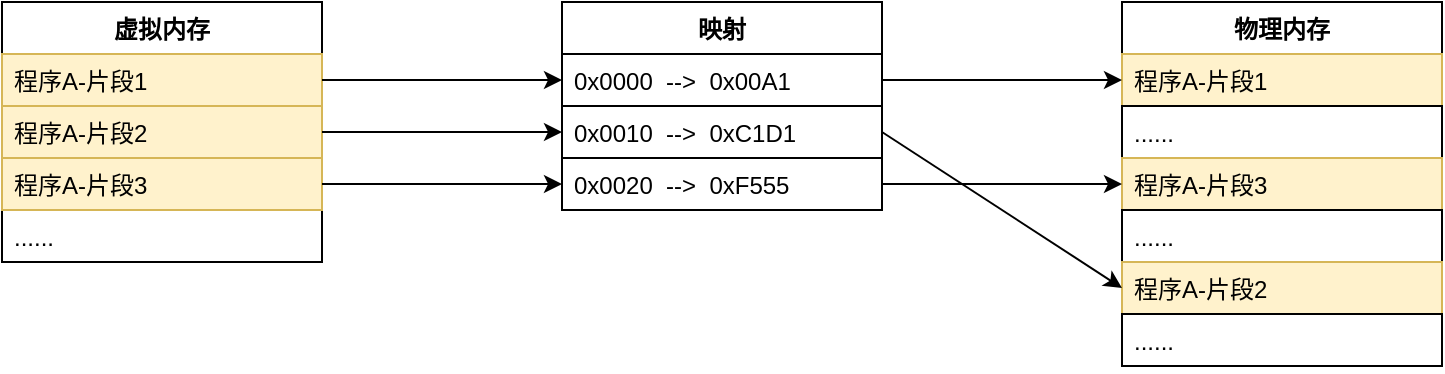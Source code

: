 <mxfile version="14.4.5" type="device" pages="2"><diagram id="GxImR4nzTS1FkwlMQWv8" name="第 1 页"><mxGraphModel dx="1379" dy="774" grid="1" gridSize="10" guides="1" tooltips="1" connect="1" arrows="1" fold="1" page="1" pageScale="1" pageWidth="850" pageHeight="1100" math="0" shadow="0"><root><mxCell id="0"/><mxCell id="1" parent="0"/><mxCell id="rjj0iSIZX93yJs3IPKDj-35" value="" style="group" vertex="1" connectable="0" parent="1"><mxGeometry x="40" y="280" width="160" height="130" as="geometry"/></mxCell><mxCell id="rjj0iSIZX93yJs3IPKDj-28" value="虚拟内存" style="swimlane;fontStyle=1;align=center;verticalAlign=top;childLayout=stackLayout;horizontal=1;startSize=26;horizontalStack=0;resizeParent=1;resizeParentMax=0;resizeLast=0;collapsible=1;marginBottom=0;" vertex="1" parent="rjj0iSIZX93yJs3IPKDj-35"><mxGeometry width="160" height="52" as="geometry"/></mxCell><mxCell id="rjj0iSIZX93yJs3IPKDj-29" value="程序A-片段1" style="text;fillColor=#fff2cc;align=left;verticalAlign=top;spacingLeft=4;spacingRight=4;overflow=hidden;rotatable=0;points=[[0,0.5],[1,0.5]];portConstraint=eastwest;strokeColor=#d6b656;" vertex="1" parent="rjj0iSIZX93yJs3IPKDj-28"><mxGeometry y="26" width="160" height="26" as="geometry"/></mxCell><mxCell id="rjj0iSIZX93yJs3IPKDj-31" value="程序A-片段2" style="text;fillColor=#fff2cc;align=left;verticalAlign=top;spacingLeft=4;spacingRight=4;overflow=hidden;rotatable=0;points=[[0,0.5],[1,0.5]];portConstraint=eastwest;strokeColor=#d6b656;" vertex="1" parent="rjj0iSIZX93yJs3IPKDj-35"><mxGeometry y="52" width="160" height="26" as="geometry"/></mxCell><mxCell id="rjj0iSIZX93yJs3IPKDj-32" value="......" style="text;fillColor=none;align=left;verticalAlign=top;spacingLeft=4;spacingRight=4;overflow=hidden;rotatable=0;points=[[0,0.5],[1,0.5]];portConstraint=eastwest;strokeColor=#000000;" vertex="1" parent="rjj0iSIZX93yJs3IPKDj-35"><mxGeometry y="104" width="160" height="26" as="geometry"/></mxCell><mxCell id="rjj0iSIZX93yJs3IPKDj-33" value="程序A-片段3" style="text;fillColor=#fff2cc;align=left;verticalAlign=top;spacingLeft=4;spacingRight=4;overflow=hidden;rotatable=0;points=[[0,0.5],[1,0.5]];portConstraint=eastwest;strokeColor=#d6b656;" vertex="1" parent="rjj0iSIZX93yJs3IPKDj-35"><mxGeometry y="78" width="160" height="26" as="geometry"/></mxCell><mxCell id="rjj0iSIZX93yJs3IPKDj-36" value="" style="group" vertex="1" connectable="0" parent="1"><mxGeometry x="600" y="280" width="160" height="182" as="geometry"/></mxCell><mxCell id="rjj0iSIZX93yJs3IPKDj-15" value="物理内存" style="swimlane;fontStyle=1;align=center;verticalAlign=top;childLayout=stackLayout;horizontal=1;startSize=26;horizontalStack=0;resizeParent=1;resizeParentMax=0;resizeLast=0;collapsible=1;marginBottom=0;" vertex="1" parent="rjj0iSIZX93yJs3IPKDj-36"><mxGeometry width="160" height="52" as="geometry"/></mxCell><mxCell id="rjj0iSIZX93yJs3IPKDj-22" value="程序A-片段1" style="text;fillColor=#fff2cc;align=left;verticalAlign=top;spacingLeft=4;spacingRight=4;overflow=hidden;rotatable=0;points=[[0,0.5],[1,0.5]];portConstraint=eastwest;strokeColor=#d6b656;" vertex="1" parent="rjj0iSIZX93yJs3IPKDj-15"><mxGeometry y="26" width="160" height="26" as="geometry"/></mxCell><mxCell id="rjj0iSIZX93yJs3IPKDj-23" value="......" style="text;fillColor=none;align=left;verticalAlign=top;spacingLeft=4;spacingRight=4;overflow=hidden;rotatable=0;points=[[0,0.5],[1,0.5]];portConstraint=eastwest;strokeColor=#000000;" vertex="1" parent="rjj0iSIZX93yJs3IPKDj-36"><mxGeometry y="52" width="160" height="26" as="geometry"/></mxCell><mxCell id="rjj0iSIZX93yJs3IPKDj-24" value="程序A-片段3" style="text;fillColor=#fff2cc;align=left;verticalAlign=top;spacingLeft=4;spacingRight=4;overflow=hidden;rotatable=0;points=[[0,0.5],[1,0.5]];portConstraint=eastwest;strokeColor=#d6b656;" vertex="1" parent="rjj0iSIZX93yJs3IPKDj-36"><mxGeometry y="78" width="160" height="26" as="geometry"/></mxCell><mxCell id="rjj0iSIZX93yJs3IPKDj-25" value="......" style="text;fillColor=none;align=left;verticalAlign=top;spacingLeft=4;spacingRight=4;overflow=hidden;rotatable=0;points=[[0,0.5],[1,0.5]];portConstraint=eastwest;strokeColor=#000000;" vertex="1" parent="rjj0iSIZX93yJs3IPKDj-36"><mxGeometry y="104" width="160" height="26" as="geometry"/></mxCell><mxCell id="rjj0iSIZX93yJs3IPKDj-26" value="程序A-片段2" style="text;fillColor=#fff2cc;align=left;verticalAlign=top;spacingLeft=4;spacingRight=4;overflow=hidden;rotatable=0;points=[[0,0.5],[1,0.5]];portConstraint=eastwest;strokeColor=#d6b656;" vertex="1" parent="rjj0iSIZX93yJs3IPKDj-36"><mxGeometry y="130" width="160" height="26" as="geometry"/></mxCell><mxCell id="rjj0iSIZX93yJs3IPKDj-27" value="......" style="text;fillColor=none;align=left;verticalAlign=top;spacingLeft=4;spacingRight=4;overflow=hidden;rotatable=0;points=[[0,0.5],[1,0.5]];portConstraint=eastwest;strokeColor=#000000;" vertex="1" parent="rjj0iSIZX93yJs3IPKDj-36"><mxGeometry y="156" width="160" height="26" as="geometry"/></mxCell><mxCell id="rjj0iSIZX93yJs3IPKDj-37" value="" style="group" vertex="1" connectable="0" parent="1"><mxGeometry x="320" y="280" width="160" height="130" as="geometry"/></mxCell><mxCell id="rjj0iSIZX93yJs3IPKDj-38" value="映射" style="swimlane;fontStyle=1;align=center;verticalAlign=top;childLayout=stackLayout;horizontal=1;startSize=26;horizontalStack=0;resizeParent=1;resizeParentMax=0;resizeLast=0;collapsible=1;marginBottom=0;" vertex="1" parent="rjj0iSIZX93yJs3IPKDj-37"><mxGeometry width="160" height="52" as="geometry"/></mxCell><mxCell id="rjj0iSIZX93yJs3IPKDj-39" value="0x0000  --&gt;  0x00A1" style="text;align=left;verticalAlign=top;spacingLeft=4;spacingRight=4;overflow=hidden;rotatable=0;points=[[0,0.5],[1,0.5]];portConstraint=eastwest;" vertex="1" parent="rjj0iSIZX93yJs3IPKDj-38"><mxGeometry y="26" width="160" height="26" as="geometry"/></mxCell><mxCell id="rjj0iSIZX93yJs3IPKDj-43" value="0x0010  --&gt;  0xC1D1" style="text;align=left;verticalAlign=top;spacingLeft=4;spacingRight=4;overflow=hidden;rotatable=0;points=[[0,0.5],[1,0.5]];portConstraint=eastwest;strokeColor=#000000;" vertex="1" parent="rjj0iSIZX93yJs3IPKDj-37"><mxGeometry y="52" width="160" height="26" as="geometry"/></mxCell><mxCell id="rjj0iSIZX93yJs3IPKDj-48" value="0x0020  --&gt;  0xF555" style="text;align=left;verticalAlign=top;spacingLeft=4;spacingRight=4;overflow=hidden;rotatable=0;points=[[0,0.5],[1,0.5]];portConstraint=eastwest;strokeColor=#000000;" vertex="1" parent="rjj0iSIZX93yJs3IPKDj-37"><mxGeometry y="78" width="160" height="26" as="geometry"/></mxCell><mxCell id="rjj0iSIZX93yJs3IPKDj-49" value="" style="endArrow=classic;html=1;exitX=1;exitY=0.5;exitDx=0;exitDy=0;entryX=0;entryY=0.5;entryDx=0;entryDy=0;" edge="1" parent="1" source="rjj0iSIZX93yJs3IPKDj-29" target="rjj0iSIZX93yJs3IPKDj-39"><mxGeometry width="50" height="50" relative="1" as="geometry"><mxPoint x="400" y="420" as="sourcePoint"/><mxPoint x="450" y="370" as="targetPoint"/></mxGeometry></mxCell><mxCell id="rjj0iSIZX93yJs3IPKDj-50" value="" style="endArrow=classic;html=1;exitX=1;exitY=0.5;exitDx=0;exitDy=0;entryX=0;entryY=0.5;entryDx=0;entryDy=0;" edge="1" parent="1" source="rjj0iSIZX93yJs3IPKDj-31" target="rjj0iSIZX93yJs3IPKDj-43"><mxGeometry width="50" height="50" relative="1" as="geometry"><mxPoint x="210" y="329" as="sourcePoint"/><mxPoint x="330" y="329" as="targetPoint"/></mxGeometry></mxCell><mxCell id="rjj0iSIZX93yJs3IPKDj-51" value="" style="endArrow=classic;html=1;exitX=1;exitY=0.5;exitDx=0;exitDy=0;entryX=0;entryY=0.5;entryDx=0;entryDy=0;" edge="1" parent="1" source="rjj0iSIZX93yJs3IPKDj-33" target="rjj0iSIZX93yJs3IPKDj-48"><mxGeometry width="50" height="50" relative="1" as="geometry"><mxPoint x="210" y="355" as="sourcePoint"/><mxPoint x="330" y="355" as="targetPoint"/></mxGeometry></mxCell><mxCell id="rjj0iSIZX93yJs3IPKDj-52" value="" style="endArrow=classic;html=1;exitX=1;exitY=0.5;exitDx=0;exitDy=0;entryX=0;entryY=0.5;entryDx=0;entryDy=0;" edge="1" parent="1" source="rjj0iSIZX93yJs3IPKDj-39" target="rjj0iSIZX93yJs3IPKDj-22"><mxGeometry width="50" height="50" relative="1" as="geometry"><mxPoint x="220" y="365" as="sourcePoint"/><mxPoint x="340" y="365" as="targetPoint"/></mxGeometry></mxCell><mxCell id="rjj0iSIZX93yJs3IPKDj-53" value="" style="endArrow=classic;html=1;exitX=1;exitY=0.5;exitDx=0;exitDy=0;entryX=0;entryY=0.5;entryDx=0;entryDy=0;" edge="1" parent="1" source="rjj0iSIZX93yJs3IPKDj-43" target="rjj0iSIZX93yJs3IPKDj-26"><mxGeometry width="50" height="50" relative="1" as="geometry"><mxPoint x="210" y="329" as="sourcePoint"/><mxPoint x="550" y="420" as="targetPoint"/></mxGeometry></mxCell><mxCell id="rjj0iSIZX93yJs3IPKDj-54" value="" style="endArrow=classic;html=1;exitX=1;exitY=0.5;exitDx=0;exitDy=0;entryX=0;entryY=0.5;entryDx=0;entryDy=0;" edge="1" parent="1" source="rjj0iSIZX93yJs3IPKDj-48" target="rjj0iSIZX93yJs3IPKDj-24"><mxGeometry width="50" height="50" relative="1" as="geometry"><mxPoint x="210" y="381" as="sourcePoint"/><mxPoint x="330" y="381" as="targetPoint"/></mxGeometry></mxCell></root></mxGraphModel></diagram><diagram id="2R4SONoAwu-Rm2Aid548" name="第 2 页"><mxGraphModel dx="1379" dy="774" grid="1" gridSize="10" guides="1" tooltips="1" connect="1" arrows="1" fold="1" page="1" pageScale="1" pageWidth="850" pageHeight="1100" math="0" shadow="0"><root><mxCell id="TgcqrHJ7Ae59HjiKWAEb-0"/><mxCell id="TgcqrHJ7Ae59HjiKWAEb-1" parent="TgcqrHJ7Ae59HjiKWAEb-0"/><mxCell id="TgcqrHJ7Ae59HjiKWAEb-10" value="页码" style="whiteSpace=wrap;html=1;align=center;labelBackgroundColor=none;" vertex="1" parent="TgcqrHJ7Ae59HjiKWAEb-1"><mxGeometry x="370" y="270" width="60" height="30" as="geometry"/></mxCell><mxCell id="TgcqrHJ7Ae59HjiKWAEb-11" value="状态" style="whiteSpace=wrap;html=1;align=center;labelBackgroundColor=none;" vertex="1" parent="TgcqrHJ7Ae59HjiKWAEb-1"><mxGeometry x="310" y="270" width="60" height="30" as="geometry"/></mxCell><mxCell id="TgcqrHJ7Ae59HjiKWAEb-12" value="0x02" style="whiteSpace=wrap;html=1;align=center;labelBackgroundColor=none;" vertex="1" parent="TgcqrHJ7Ae59HjiKWAEb-1"><mxGeometry x="370" y="300" width="60" height="30" as="geometry"/></mxCell><mxCell id="TgcqrHJ7Ae59HjiKWAEb-13" value="1" style="whiteSpace=wrap;html=1;align=center;labelBackgroundColor=none;" vertex="1" parent="TgcqrHJ7Ae59HjiKWAEb-1"><mxGeometry x="310" y="300" width="60" height="30" as="geometry"/></mxCell><mxCell id="TgcqrHJ7Ae59HjiKWAEb-14" value="0xA0" style="whiteSpace=wrap;html=1;align=center;labelBackgroundColor=none;" vertex="1" parent="TgcqrHJ7Ae59HjiKWAEb-1"><mxGeometry x="370" y="330" width="60" height="30" as="geometry"/></mxCell><mxCell id="TgcqrHJ7Ae59HjiKWAEb-15" value="1" style="whiteSpace=wrap;html=1;align=center;labelBackgroundColor=none;" vertex="1" parent="TgcqrHJ7Ae59HjiKWAEb-1"><mxGeometry x="310" y="330" width="60" height="30" as="geometry"/></mxCell><mxCell id="TgcqrHJ7Ae59HjiKWAEb-16" value="null" style="whiteSpace=wrap;html=1;align=center;labelBackgroundColor=none;" vertex="1" parent="TgcqrHJ7Ae59HjiKWAEb-1"><mxGeometry x="370" y="360" width="60" height="30" as="geometry"/></mxCell><mxCell id="TgcqrHJ7Ae59HjiKWAEb-17" value="0" style="whiteSpace=wrap;html=1;align=center;labelBackgroundColor=none;" vertex="1" parent="TgcqrHJ7Ae59HjiKWAEb-1"><mxGeometry x="310" y="360" width="60" height="30" as="geometry"/></mxCell><mxCell id="TgcqrHJ7Ae59HjiKWAEb-18" value="0x04" style="whiteSpace=wrap;html=1;align=center;labelBackgroundColor=none;" vertex="1" parent="TgcqrHJ7Ae59HjiKWAEb-1"><mxGeometry x="370" y="390" width="60" height="30" as="geometry"/></mxCell><mxCell id="TgcqrHJ7Ae59HjiKWAEb-19" value="1" style="whiteSpace=wrap;html=1;align=center;labelBackgroundColor=none;" vertex="1" parent="TgcqrHJ7Ae59HjiKWAEb-1"><mxGeometry x="310" y="390" width="60" height="30" as="geometry"/></mxCell><mxCell id="TgcqrHJ7Ae59HjiKWAEb-20" value="磁盘地址" style="whiteSpace=wrap;html=1;align=center;labelBackgroundColor=none;" vertex="1" parent="TgcqrHJ7Ae59HjiKWAEb-1"><mxGeometry x="370" y="420" width="60" height="30" as="geometry"/></mxCell><mxCell id="TgcqrHJ7Ae59HjiKWAEb-21" value="0" style="whiteSpace=wrap;html=1;align=center;labelBackgroundColor=none;" vertex="1" parent="TgcqrHJ7Ae59HjiKWAEb-1"><mxGeometry x="310" y="420" width="60" height="30" as="geometry"/></mxCell><mxCell id="TgcqrHJ7Ae59HjiKWAEb-22" value="null" style="whiteSpace=wrap;html=1;align=center;labelBackgroundColor=none;" vertex="1" parent="TgcqrHJ7Ae59HjiKWAEb-1"><mxGeometry x="370" y="450" width="60" height="30" as="geometry"/></mxCell><mxCell id="TgcqrHJ7Ae59HjiKWAEb-23" value="0" style="whiteSpace=wrap;html=1;align=center;labelBackgroundColor=none;" vertex="1" parent="TgcqrHJ7Ae59HjiKWAEb-1"><mxGeometry x="310" y="450" width="60" height="30" as="geometry"/></mxCell><mxCell id="TgcqrHJ7Ae59HjiKWAEb-24" value="磁盘地址" style="whiteSpace=wrap;html=1;align=center;labelBackgroundColor=none;" vertex="1" parent="TgcqrHJ7Ae59HjiKWAEb-1"><mxGeometry x="370" y="480" width="60" height="30" as="geometry"/></mxCell><mxCell id="TgcqrHJ7Ae59HjiKWAEb-25" value="0" style="whiteSpace=wrap;html=1;align=center;labelBackgroundColor=none;" vertex="1" parent="TgcqrHJ7Ae59HjiKWAEb-1"><mxGeometry x="310" y="480" width="60" height="30" as="geometry"/></mxCell><mxCell id="TgcqrHJ7Ae59HjiKWAEb-26" value="0x0C" style="whiteSpace=wrap;html=1;align=center;labelBackgroundColor=none;" vertex="1" parent="TgcqrHJ7Ae59HjiKWAEb-1"><mxGeometry x="370" y="510" width="60" height="30" as="geometry"/></mxCell><mxCell id="TgcqrHJ7Ae59HjiKWAEb-27" value="1" style="whiteSpace=wrap;html=1;align=center;labelBackgroundColor=none;" vertex="1" parent="TgcqrHJ7Ae59HjiKWAEb-1"><mxGeometry x="310" y="510" width="60" height="30" as="geometry"/></mxCell><mxCell id="TgcqrHJ7Ae59HjiKWAEb-37" value="" style="group" vertex="1" connectable="0" parent="TgcqrHJ7Ae59HjiKWAEb-1"><mxGeometry x="220" y="270" width="90" height="270" as="geometry"/></mxCell><mxCell id="TgcqrHJ7Ae59HjiKWAEb-28" value="虚拟内存页地址" style="whiteSpace=wrap;html=1;align=center;labelBackgroundColor=none;" vertex="1" parent="TgcqrHJ7Ae59HjiKWAEb-37"><mxGeometry width="90" height="30" as="geometry"/></mxCell><mxCell id="TgcqrHJ7Ae59HjiKWAEb-29" value="0x000" style="whiteSpace=wrap;html=1;align=center;labelBackgroundColor=none;" vertex="1" parent="TgcqrHJ7Ae59HjiKWAEb-37"><mxGeometry y="30" width="90" height="30" as="geometry"/></mxCell><mxCell id="TgcqrHJ7Ae59HjiKWAEb-30" value="&lt;span&gt;0x001&lt;/span&gt;" style="whiteSpace=wrap;html=1;align=center;labelBackgroundColor=none;" vertex="1" parent="TgcqrHJ7Ae59HjiKWAEb-37"><mxGeometry y="60" width="90" height="30" as="geometry"/></mxCell><mxCell id="TgcqrHJ7Ae59HjiKWAEb-31" value="0x002" style="whiteSpace=wrap;html=1;align=center;labelBackgroundColor=none;" vertex="1" parent="TgcqrHJ7Ae59HjiKWAEb-37"><mxGeometry y="90" width="90" height="30" as="geometry"/></mxCell><mxCell id="TgcqrHJ7Ae59HjiKWAEb-32" value="0x003" style="whiteSpace=wrap;html=1;align=center;labelBackgroundColor=none;" vertex="1" parent="TgcqrHJ7Ae59HjiKWAEb-37"><mxGeometry y="120" width="90" height="30" as="geometry"/></mxCell><mxCell id="TgcqrHJ7Ae59HjiKWAEb-33" value="0x004" style="whiteSpace=wrap;html=1;align=center;labelBackgroundColor=none;" vertex="1" parent="TgcqrHJ7Ae59HjiKWAEb-37"><mxGeometry y="150" width="90" height="30" as="geometry"/></mxCell><mxCell id="TgcqrHJ7Ae59HjiKWAEb-34" value="0x005" style="whiteSpace=wrap;html=1;align=center;labelBackgroundColor=none;" vertex="1" parent="TgcqrHJ7Ae59HjiKWAEb-37"><mxGeometry y="180" width="90" height="30" as="geometry"/></mxCell><mxCell id="TgcqrHJ7Ae59HjiKWAEb-35" value="0x006" style="whiteSpace=wrap;html=1;align=center;labelBackgroundColor=none;" vertex="1" parent="TgcqrHJ7Ae59HjiKWAEb-37"><mxGeometry y="210" width="90" height="30" as="geometry"/></mxCell><mxCell id="TgcqrHJ7Ae59HjiKWAEb-36" value="0x007" style="whiteSpace=wrap;html=1;align=center;labelBackgroundColor=none;" vertex="1" parent="TgcqrHJ7Ae59HjiKWAEb-37"><mxGeometry y="240" width="90" height="30" as="geometry"/></mxCell><mxCell id="TgcqrHJ7Ae59HjiKWAEb-38" value="..." style="whiteSpace=wrap;html=1;align=center;labelBackgroundColor=none;" vertex="1" parent="TgcqrHJ7Ae59HjiKWAEb-1"><mxGeometry x="370" y="540" width="60" height="30" as="geometry"/></mxCell><mxCell id="TgcqrHJ7Ae59HjiKWAEb-39" value="..." style="whiteSpace=wrap;html=1;align=center;labelBackgroundColor=none;" vertex="1" parent="TgcqrHJ7Ae59HjiKWAEb-1"><mxGeometry x="310" y="540" width="60" height="30" as="geometry"/></mxCell><mxCell id="TgcqrHJ7Ae59HjiKWAEb-40" value="..." style="whiteSpace=wrap;html=1;align=center;labelBackgroundColor=none;" vertex="1" parent="TgcqrHJ7Ae59HjiKWAEb-1"><mxGeometry x="220" y="540" width="90" height="30" as="geometry"/></mxCell></root></mxGraphModel></diagram></mxfile>